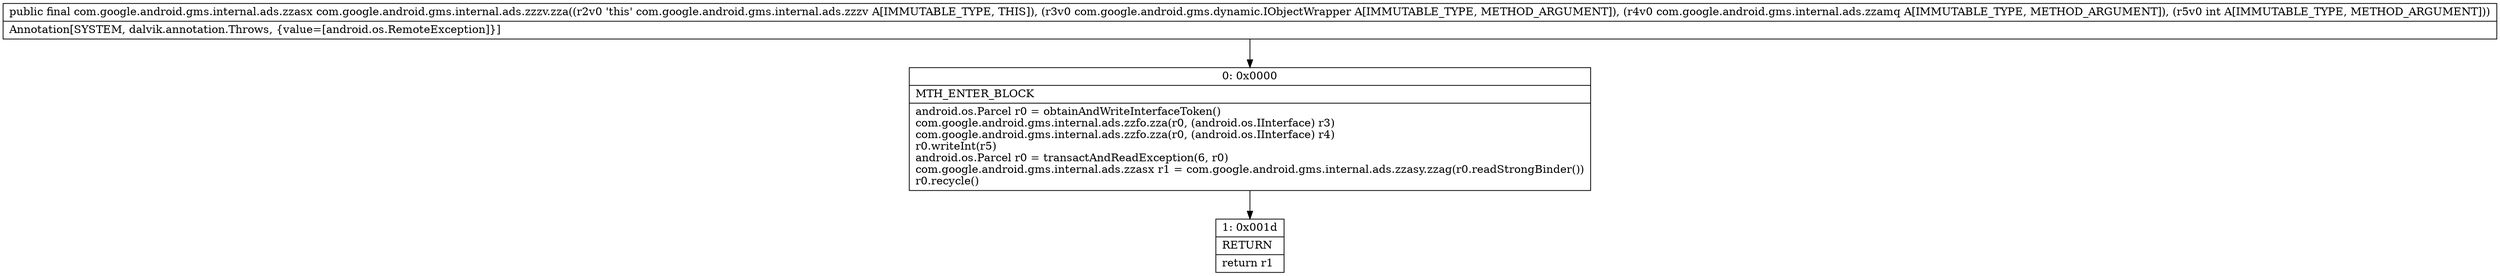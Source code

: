 digraph "CFG forcom.google.android.gms.internal.ads.zzzv.zza(Lcom\/google\/android\/gms\/dynamic\/IObjectWrapper;Lcom\/google\/android\/gms\/internal\/ads\/zzamq;I)Lcom\/google\/android\/gms\/internal\/ads\/zzasx;" {
Node_0 [shape=record,label="{0\:\ 0x0000|MTH_ENTER_BLOCK\l|android.os.Parcel r0 = obtainAndWriteInterfaceToken()\lcom.google.android.gms.internal.ads.zzfo.zza(r0, (android.os.IInterface) r3)\lcom.google.android.gms.internal.ads.zzfo.zza(r0, (android.os.IInterface) r4)\lr0.writeInt(r5)\landroid.os.Parcel r0 = transactAndReadException(6, r0)\lcom.google.android.gms.internal.ads.zzasx r1 = com.google.android.gms.internal.ads.zzasy.zzag(r0.readStrongBinder())\lr0.recycle()\l}"];
Node_1 [shape=record,label="{1\:\ 0x001d|RETURN\l|return r1\l}"];
MethodNode[shape=record,label="{public final com.google.android.gms.internal.ads.zzasx com.google.android.gms.internal.ads.zzzv.zza((r2v0 'this' com.google.android.gms.internal.ads.zzzv A[IMMUTABLE_TYPE, THIS]), (r3v0 com.google.android.gms.dynamic.IObjectWrapper A[IMMUTABLE_TYPE, METHOD_ARGUMENT]), (r4v0 com.google.android.gms.internal.ads.zzamq A[IMMUTABLE_TYPE, METHOD_ARGUMENT]), (r5v0 int A[IMMUTABLE_TYPE, METHOD_ARGUMENT]))  | Annotation[SYSTEM, dalvik.annotation.Throws, \{value=[android.os.RemoteException]\}]\l}"];
MethodNode -> Node_0;
Node_0 -> Node_1;
}

